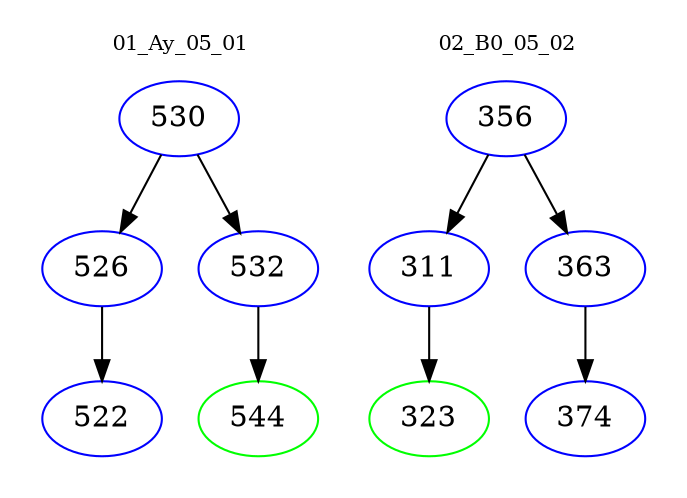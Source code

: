 digraph{
subgraph cluster_0 {
color = white
label = "01_Ay_05_01";
fontsize=10;
T0_530 [label="530", color="blue"]
T0_530 -> T0_526 [color="black"]
T0_526 [label="526", color="blue"]
T0_526 -> T0_522 [color="black"]
T0_522 [label="522", color="blue"]
T0_530 -> T0_532 [color="black"]
T0_532 [label="532", color="blue"]
T0_532 -> T0_544 [color="black"]
T0_544 [label="544", color="green"]
}
subgraph cluster_1 {
color = white
label = "02_B0_05_02";
fontsize=10;
T1_356 [label="356", color="blue"]
T1_356 -> T1_311 [color="black"]
T1_311 [label="311", color="blue"]
T1_311 -> T1_323 [color="black"]
T1_323 [label="323", color="green"]
T1_356 -> T1_363 [color="black"]
T1_363 [label="363", color="blue"]
T1_363 -> T1_374 [color="black"]
T1_374 [label="374", color="blue"]
}
}
